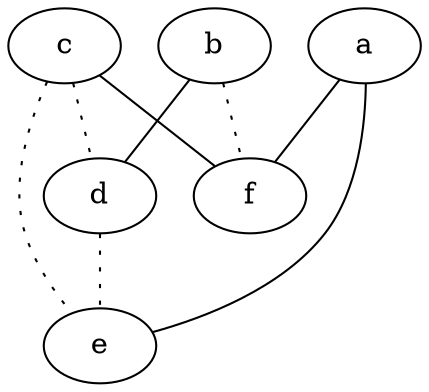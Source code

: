 graph {
a -- e;
a -- f;
b -- d;
b -- f [style=dotted];
c -- d [style=dotted];
c -- e [style=dotted];
c -- f;
d -- e [style=dotted];
}
